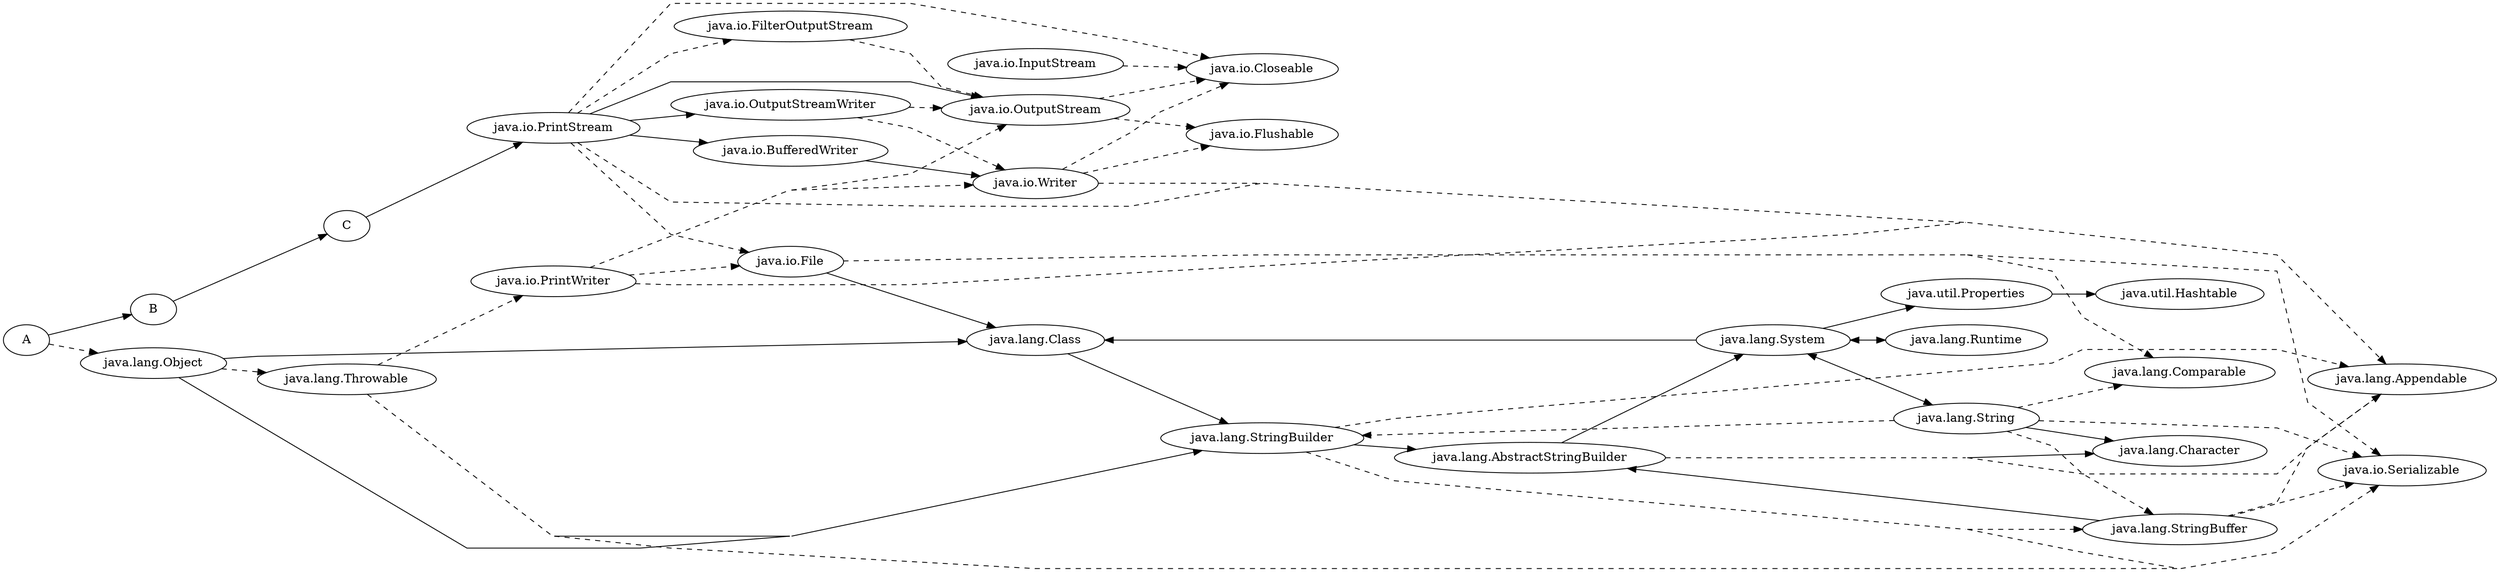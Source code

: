 digraph dep{
    rankdir=LR;
    compound=true;
    concentrate=true;
    splines=compound;
"A" -> "B";
"B" -> "C";
"C" -> "java.io.PrintStream";
"A" -> "java.lang.Object" [style=dashed];
"java.io.BufferedWriter" -> "java.io.Writer";
"java.io.File" -> "java.lang.Class";
"java.io.PrintStream" -> "java.io.BufferedWriter";
"java.io.PrintStream" -> "java.io.OutputStream";
"java.io.PrintStream" -> "java.io.OutputStreamWriter";
"java.lang.AbstractStringBuilder" -> "java.lang.Character";
"java.lang.AbstractStringBuilder" -> "java.lang.System";
"java.lang.Class" -> "java.lang.StringBuilder";
"java.lang.Object" -> "java.lang.Class";
"java.lang.Object" -> "java.lang.StringBuilder";
"java.lang.Runtime" -> "java.lang.System";
"java.lang.StringBuffer" -> "java.lang.AbstractStringBuilder";
"java.lang.StringBuilder" -> "java.lang.AbstractStringBuilder";
"java.lang.String" -> "java.lang.Character";
"java.lang.String" -> "java.lang.System";
"java.lang.System" -> "java.lang.Class";
"java.lang.System" -> "java.lang.Runtime";
"java.lang.System" -> "java.lang.String";
"java.lang.System" -> "java.util.Properties";
"java.lang.Throwable" -> "java.lang.StringBuilder";
"java.util.Properties" -> "java.util.Hashtable";
"java.io.File" -> "java.io.Serializable" [style=dashed];
"java.io.File" -> "java.lang.Comparable" [style=dashed];
"java.io.FilterOutputStream" -> "java.io.OutputStream" [style=dashed];
"java.io.InputStream" -> "java.io.Closeable" [style=dashed];
"java.io.OutputStream" -> "java.io.Closeable" [style=dashed];
"java.io.OutputStream" -> "java.io.Flushable" [style=dashed];
"java.io.OutputStreamWriter" -> "java.io.OutputStream" [style=dashed];
"java.io.OutputStreamWriter" -> "java.io.Writer" [style=dashed];
"java.io.PrintStream" -> "java.io.Closeable" [style=dashed];
"java.io.PrintStream" -> "java.io.File" [style=dashed];
"java.io.PrintStream" -> "java.io.FilterOutputStream" [style=dashed];
"java.io.PrintStream" -> "java.lang.Appendable" [style=dashed];
"java.io.PrintWriter" -> "java.io.File" [style=dashed];
"java.io.PrintWriter" -> "java.io.OutputStream" [style=dashed];
"java.io.PrintWriter" -> "java.io.Writer" [style=dashed];
"java.io.PrintWriter" -> "java.lang.Appendable" [style=dashed];
"java.io.Writer" -> "java.io.Closeable" [style=dashed];
"java.io.Writer" -> "java.io.Flushable" [style=dashed];
"java.io.Writer" -> "java.lang.Appendable" [style=dashed];
"java.lang.AbstractStringBuilder" -> "java.lang.Appendable" [style=dashed];
"java.lang.Object" -> "java.lang.Throwable" [style=dashed];
"java.lang.StringBuffer" -> "java.io.Serializable" [style=dashed];
"java.lang.StringBuffer" -> "java.lang.Appendable" [style=dashed];
"java.lang.StringBuilder" -> "java.io.Serializable" [style=dashed];
"java.lang.StringBuilder" -> "java.lang.Appendable" [style=dashed];
"java.lang.StringBuilder" -> "java.lang.StringBuffer" [style=dashed];
"java.lang.String" -> "java.io.Serializable" [style=dashed];
"java.lang.String" -> "java.lang.Comparable" [style=dashed];
"java.lang.String" -> "java.lang.StringBuffer" [style=dashed];
"java.lang.String" -> "java.lang.StringBuilder" [style=dashed];
"java.lang.Throwable" -> "java.io.PrintWriter" [style=dashed];
"java.lang.Throwable" -> "java.io.Serializable" [style=dashed];
}
